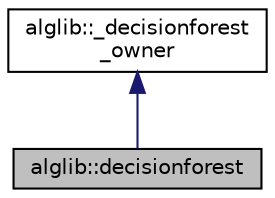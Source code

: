 digraph "alglib::decisionforest"
{
  edge [fontname="Helvetica",fontsize="10",labelfontname="Helvetica",labelfontsize="10"];
  node [fontname="Helvetica",fontsize="10",shape=record];
  Node0 [label="alglib::decisionforest",height=0.2,width=0.4,color="black", fillcolor="grey75", style="filled", fontcolor="black"];
  Node1 -> Node0 [dir="back",color="midnightblue",fontsize="10",style="solid",fontname="Helvetica"];
  Node1 [label="alglib::_decisionforest\l_owner",height=0.2,width=0.4,color="black", fillcolor="white", style="filled",URL="$classalglib_1_1__decisionforest__owner.html"];
}
